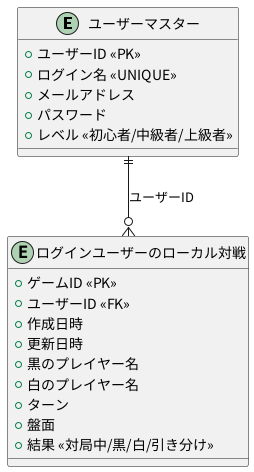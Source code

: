 @startuml ER
skinparam defaultFontName "Noto Sans CJK JP"
entity "ユーザーマスター" as User {
  +ユーザーID <<PK>>
  +ログイン名 <<UNIQUE>>
  +メールアドレス
  +パスワード
  +レベル <<初心者/中級者/上級者>>
}

entity "ログインユーザーのローカル対戦" as AuthenticatedLocalGame {
  +ゲームID <<PK>>
  +ユーザーID <<FK>>
  +作成日時
  +更新日時
  +黒のプレイヤー名
  +白のプレイヤー名
  +ターン
  +盤面
  +結果 <<対局中/黒/白/引き分け>>
}

User ||--o{ AuthenticatedLocalGame : ユーザーID

@enduml
